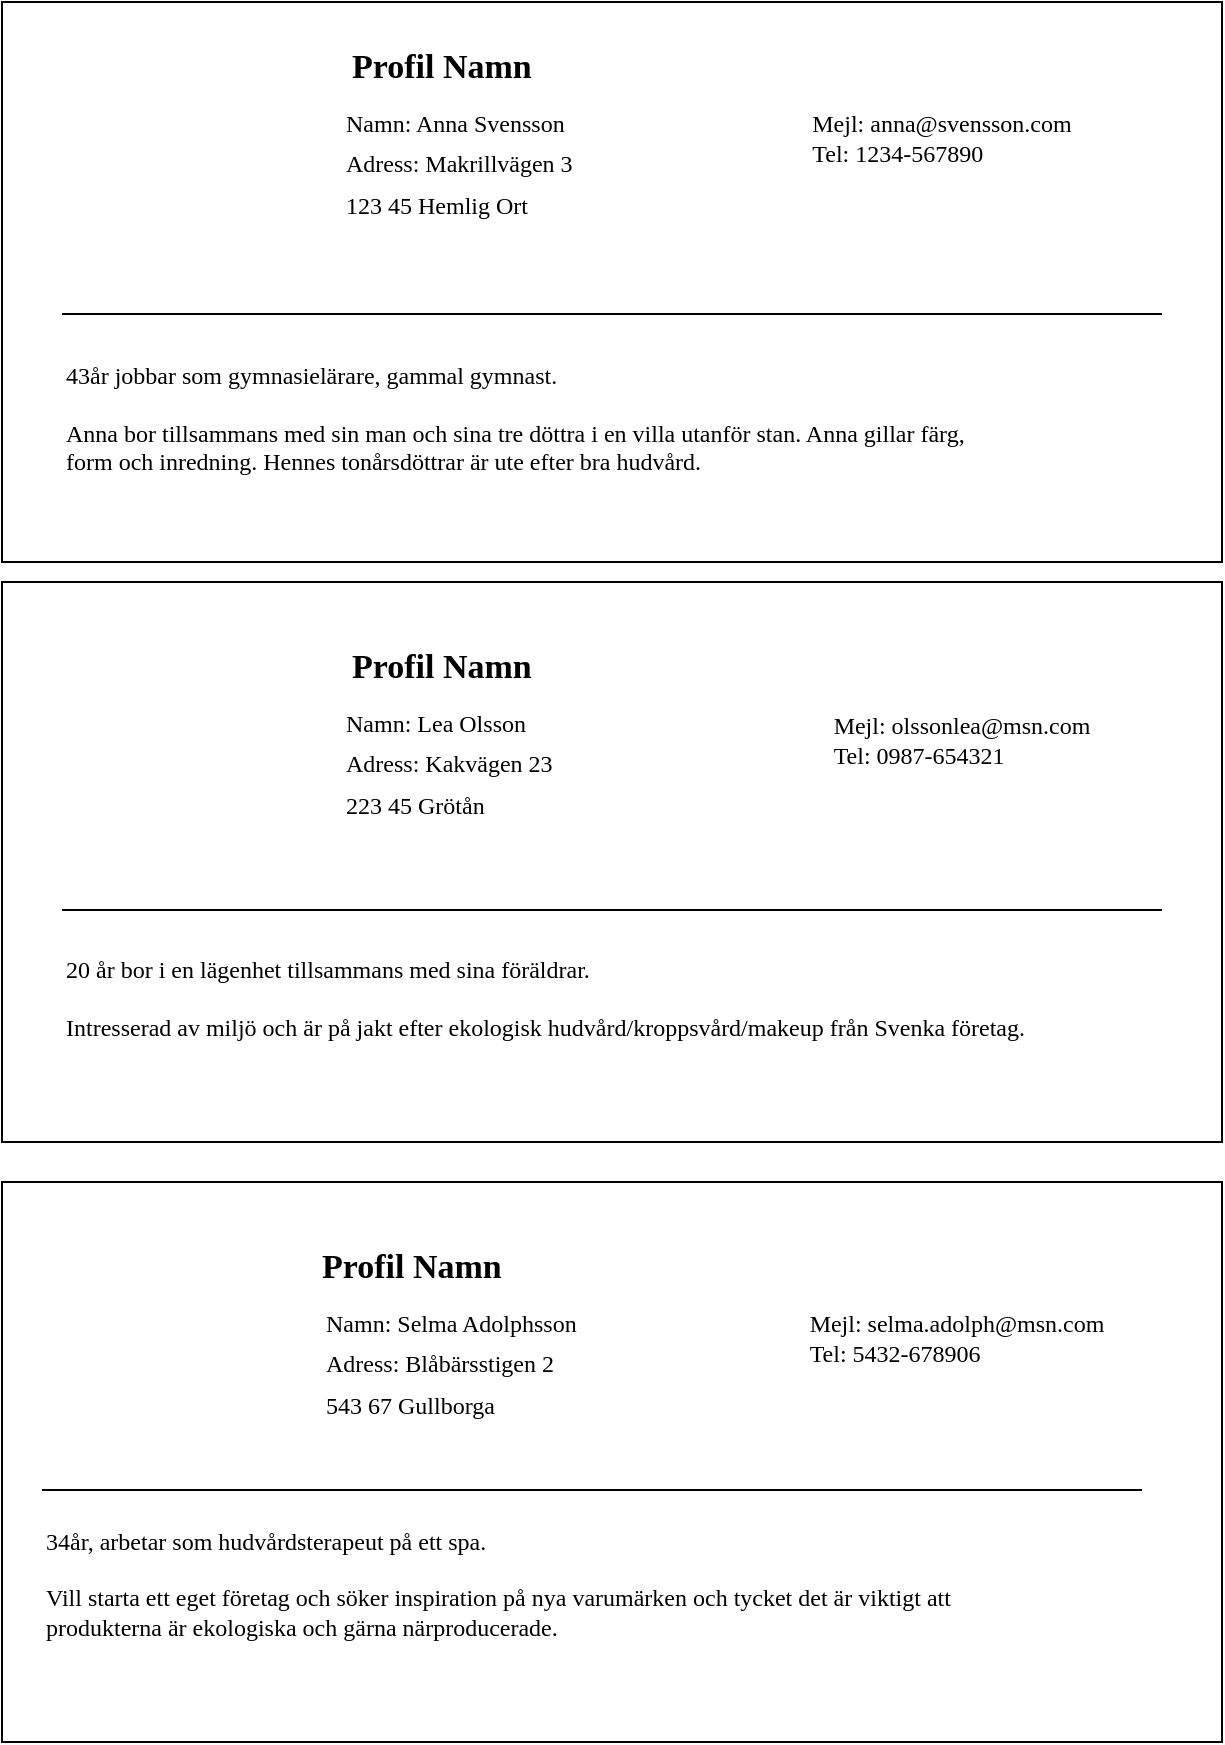 <mxfile version="16.0.0" type="github" pages="4"><diagram name="Page-1" id="03018318-947c-dd8e-b7a3-06fadd420f32"><mxGraphModel dx="1038" dy="547" grid="1" gridSize="10" guides="1" tooltips="1" connect="1" arrows="1" fold="1" page="1" pageScale="1" pageWidth="1100" pageHeight="850" background="none" math="0" shadow="0"><root><mxCell id="0"/><mxCell id="1" parent="0"/><mxCell id="IwN-Umg9ZPnEvcyL0eAv-1" value="" style="rounded=0;whiteSpace=wrap;html=1;fontFamily=Verdana;fontSize=12;" parent="1" vertex="1"><mxGeometry x="330" y="20" width="610" height="280" as="geometry"/></mxCell><mxCell id="IwN-Umg9ZPnEvcyL0eAv-3" value="" style="shape=image;verticalLabelPosition=bottom;labelBackgroundColor=#ffffff;verticalAlign=top;aspect=fixed;imageAspect=0;image=https://png.pngitem.com/pimgs/s/618-6183618_transparent-unknown-person-png-transparent-background-female-user.png;" parent="1" vertex="1"><mxGeometry x="360" y="40" width="119.57" height="120" as="geometry"/></mxCell><mxCell id="IwN-Umg9ZPnEvcyL0eAv-4" value="&lt;h1&gt;&lt;span style=&quot;font-size: 17px&quot;&gt;&lt;font face=&quot;Verdana&quot;&gt;Profil Namn&lt;/font&gt;&lt;/span&gt;&lt;/h1&gt;" style="text;html=1;strokeColor=none;fillColor=none;spacing=5;spacingTop=-20;whiteSpace=wrap;overflow=hidden;rounded=0;" parent="1" vertex="1"><mxGeometry x="500" y="30" width="130" height="40" as="geometry"/></mxCell><mxCell id="IwN-Umg9ZPnEvcyL0eAv-5" value="&lt;font style=&quot;font-size: 12px&quot;&gt;Namn: Anna Svensson&lt;br&gt;Adress: Makrillvägen 3&lt;br&gt;123 45 Hemlig Ort&lt;br&gt;&lt;/font&gt;" style="text;html=1;strokeColor=none;fillColor=none;align=left;verticalAlign=middle;whiteSpace=wrap;rounded=0;fontFamily=Verdana;fontSize=17;" parent="1" vertex="1"><mxGeometry x="500" y="70" width="140" height="60" as="geometry"/></mxCell><mxCell id="IwN-Umg9ZPnEvcyL0eAv-6" value="Mejl: anna@svensson.com&lt;br&gt;&lt;div style=&quot;text-align: left&quot;&gt;&lt;span&gt;Tel: 1234-567890&lt;/span&gt;&lt;/div&gt;" style="text;html=1;strokeColor=none;fillColor=none;align=center;verticalAlign=middle;whiteSpace=wrap;rounded=0;fontFamily=Verdana;fontSize=12;" parent="1" vertex="1"><mxGeometry x="710" y="60" width="180" height="55" as="geometry"/></mxCell><mxCell id="IwN-Umg9ZPnEvcyL0eAv-7" value="" style="line;strokeWidth=1;fillColor=none;align=left;verticalAlign=middle;spacingTop=-1;spacingLeft=3;spacingRight=3;rotatable=0;labelPosition=right;points=[];portConstraint=eastwest;fontFamily=Verdana;fontSize=12;" parent="1" vertex="1"><mxGeometry x="360" y="172" width="550" height="8" as="geometry"/></mxCell><mxCell id="IwN-Umg9ZPnEvcyL0eAv-8" value="43år jobbar som gymnasielärare, gammal gymnast.&lt;br&gt;&lt;br&gt;Anna bor tillsammans med sin man och sina tre döttra i en villa utanför stan. Anna gillar färg, form och inredning. Hennes tonårsdöttrar är ute efter bra hudvård." style="text;html=1;strokeColor=none;fillColor=none;align=left;verticalAlign=middle;whiteSpace=wrap;rounded=0;fontFamily=Verdana;fontSize=12;" parent="1" vertex="1"><mxGeometry x="360" y="155" width="455" height="145" as="geometry"/></mxCell><mxCell id="IwN-Umg9ZPnEvcyL0eAv-9" value="" style="rounded=0;whiteSpace=wrap;html=1;fontFamily=Verdana;fontSize=12;" parent="1" vertex="1"><mxGeometry x="330" y="310" width="610" height="280" as="geometry"/></mxCell><mxCell id="IwN-Umg9ZPnEvcyL0eAv-10" value="" style="rounded=0;whiteSpace=wrap;html=1;fontFamily=Verdana;fontSize=12;" parent="1" vertex="1"><mxGeometry x="330" y="610" width="610" height="280" as="geometry"/></mxCell><mxCell id="OPNBrW_YVReiDDU6AjMG-1" value="&lt;h1&gt;&lt;span style=&quot;font-size: 17px&quot;&gt;&lt;font face=&quot;Verdana&quot;&gt;Profil Namn&lt;/font&gt;&lt;/span&gt;&lt;/h1&gt;" style="text;html=1;strokeColor=none;fillColor=none;spacing=5;spacingTop=-20;whiteSpace=wrap;overflow=hidden;rounded=0;" parent="1" vertex="1"><mxGeometry x="500" y="330" width="130" height="40" as="geometry"/></mxCell><mxCell id="VmN-H_ReUnUUlrCzKhy3-1" value="&lt;font style=&quot;font-size: 12px&quot;&gt;Namn: Lea Olsson&lt;br&gt;Adress: Kakvägen 23&lt;br&gt;223 45 Grötån&lt;br&gt;&lt;/font&gt;" style="text;html=1;strokeColor=none;fillColor=none;align=left;verticalAlign=middle;whiteSpace=wrap;rounded=0;fontFamily=Verdana;fontSize=17;" parent="1" vertex="1"><mxGeometry x="500" y="370" width="230" height="60" as="geometry"/></mxCell><mxCell id="uPr6X8yawv8cFluOCvvz-1" value="Mejl: olssonlea@msn.com&lt;br&gt;&lt;div style=&quot;text-align: left&quot;&gt;&lt;span&gt;Tel: 0987-654321&lt;/span&gt;&lt;/div&gt;" style="text;html=1;strokeColor=none;fillColor=none;align=center;verticalAlign=middle;whiteSpace=wrap;rounded=0;fontFamily=Verdana;fontSize=12;" parent="1" vertex="1"><mxGeometry x="700" y="364" width="220" height="50" as="geometry"/></mxCell><mxCell id="1jofoCMo1MYulRDQvPIY-1" value="" style="line;strokeWidth=1;fillColor=none;align=left;verticalAlign=middle;spacingTop=-1;spacingLeft=3;spacingRight=3;rotatable=0;labelPosition=right;points=[];portConstraint=eastwest;fontFamily=Verdana;fontSize=12;" parent="1" vertex="1"><mxGeometry x="360" y="470" width="550" height="8" as="geometry"/></mxCell><mxCell id="bH7wPMbUD-QbAHGuNpnU-1" value="&lt;font face=&quot;verdana&quot;&gt;20 år bor i en lägenhet tillsammans med sina föräldrar.&lt;br&gt;&lt;/font&gt;&lt;br&gt;Intresserad av miljö och är på jakt efter ekologisk hudvård/kroppsvård/makeup från Svenka företag." style="text;whiteSpace=wrap;html=1;fontSize=12;fontFamily=Verdana;" parent="1" vertex="1"><mxGeometry x="359.57" y="490" width="550" height="90" as="geometry"/></mxCell><mxCell id="RCqcacW-VPKMnILQg0WN-1" value="" style="shape=image;verticalLabelPosition=bottom;labelBackgroundColor=#ffffff;verticalAlign=top;aspect=fixed;imageAspect=0;image=https://png.pngitem.com/pimgs/s/618-6183618_transparent-unknown-person-png-transparent-background-female-user.png;" parent="1" vertex="1"><mxGeometry x="350" y="630" width="119.57" height="120" as="geometry"/></mxCell><mxCell id="RCqcacW-VPKMnILQg0WN-2" value="&lt;h1&gt;&lt;span style=&quot;font-size: 17px&quot;&gt;&lt;font face=&quot;Verdana&quot;&gt;Profil Namn&lt;/font&gt;&lt;/span&gt;&lt;/h1&gt;" style="text;html=1;strokeColor=none;fillColor=none;spacing=5;spacingTop=-20;whiteSpace=wrap;overflow=hidden;rounded=0;" parent="1" vertex="1"><mxGeometry x="485" y="630" width="130" height="40" as="geometry"/></mxCell><mxCell id="JZL0K-qTqnSbKY7TRY4B-1" value="&lt;font style=&quot;font-size: 12px&quot;&gt;Namn: Selma Adolphsson&lt;br&gt;Adress: Blåbärsstigen 2&lt;br&gt;543 67 Gullborga&lt;br&gt;&lt;/font&gt;" style="text;html=1;strokeColor=none;fillColor=none;align=left;verticalAlign=middle;whiteSpace=wrap;rounded=0;fontFamily=Verdana;fontSize=17;" parent="1" vertex="1"><mxGeometry x="490" y="670" width="230" height="60" as="geometry"/></mxCell><mxCell id="W9mYr1VLeXLUXFNSjddh-1" value="Mejl: selma.adolph@msn.com&lt;br&gt;&lt;div style=&quot;text-align: left&quot;&gt;&lt;span&gt;Tel: 5432-678906&lt;/span&gt;&lt;/div&gt;" style="text;html=1;strokeColor=none;fillColor=none;align=center;verticalAlign=middle;whiteSpace=wrap;rounded=0;fontFamily=Verdana;fontSize=12;" parent="1" vertex="1"><mxGeometry x="707" y="663" width="200.61" height="50" as="geometry"/></mxCell><mxCell id="AOZTT-Q_WPpUFDjA9OdR-1" value="" style="line;strokeWidth=1;fillColor=none;align=left;verticalAlign=middle;spacingTop=-1;spacingLeft=3;spacingRight=3;rotatable=0;labelPosition=right;points=[];portConstraint=eastwest;fontFamily=Verdana;fontSize=12;" parent="1" vertex="1"><mxGeometry x="350" y="760" width="550" height="8" as="geometry"/></mxCell><mxCell id="1Yprhb1X5dUGCEnsP0rz-1" value="34år, arbetar som hudvårdsterapeut på ett spa.&lt;br&gt;&lt;br&gt;Vill starta ett eget företag och söker inspiration på nya varumärken och tycket det är viktigt att produkterna är ekologiska och gärna närproducerade.&lt;br&gt;&lt;br&gt;" style="text;html=1;strokeColor=none;fillColor=none;align=left;verticalAlign=middle;whiteSpace=wrap;rounded=0;fontFamily=Verdana;fontSize=12;" parent="1" vertex="1"><mxGeometry x="350" y="745" width="455" height="145" as="geometry"/></mxCell><mxCell id="Jhl1wEDu6zwJAq-Yuult-1" value="" style="shape=image;verticalLabelPosition=bottom;labelBackgroundColor=#ffffff;verticalAlign=top;aspect=fixed;imageAspect=0;image=https://png.pngitem.com/pimgs/s/618-6183618_transparent-unknown-person-png-transparent-background-female-user.png;" vertex="1" parent="1"><mxGeometry x="365.43" y="330" width="119.57" height="120" as="geometry"/></mxCell></root></mxGraphModel></diagram><diagram id="57Xr6eF9836YS_Y8wRAF" name="Page-2"><mxGraphModel dx="1038" dy="1647" grid="1" gridSize="10" guides="1" tooltips="1" connect="1" arrows="1" fold="1" page="1" pageScale="1" pageWidth="850" pageHeight="1100" math="0" shadow="0"><root><mxCell id="JxSOLr3KKDQSnmzqTvzM-0"/><mxCell id="JxSOLr3KKDQSnmzqTvzM-1" parent="JxSOLr3KKDQSnmzqTvzM-0"/><mxCell id="ILzpuY43FfBemN1ykXMw-0" value="" style="rounded=0;whiteSpace=wrap;html=1;fontFamily=Verdana;fontSize=12;" parent="JxSOLr3KKDQSnmzqTvzM-1" vertex="1"><mxGeometry x="60" y="40" width="760" height="150" as="geometry"/></mxCell><mxCell id="qkBg7uqd08dulQt-hEau-0" value="" style="ellipse;whiteSpace=wrap;html=1;aspect=fixed;fontFamily=Verdana;fontSize=12;" parent="JxSOLr3KKDQSnmzqTvzM-1" vertex="1"><mxGeometry x="383.75" y="60" width="112.5" height="112.5" as="geometry"/></mxCell><mxCell id="8da96DVZa-bd9AaVMqZW-0" value="Logga" style="text;html=1;strokeColor=none;fillColor=none;align=center;verticalAlign=middle;whiteSpace=wrap;rounded=0;fontFamily=Verdana;fontSize=12;" parent="JxSOLr3KKDQSnmzqTvzM-1" vertex="1"><mxGeometry x="410" y="100" width="60" height="30" as="geometry"/></mxCell><mxCell id="KlV2wHB8TkpCvMXBPWpz-0" value="Varukorg" style="text;html=1;strokeColor=none;fillColor=none;align=center;verticalAlign=middle;whiteSpace=wrap;rounded=0;fontFamily=Verdana;fontSize=12;" parent="JxSOLr3KKDQSnmzqTvzM-1" vertex="1"><mxGeometry x="580" y="440" width="60" height="30" as="geometry"/></mxCell><mxCell id="RG-eXQQf5GQ7qxqt2Wxa-0" value="" style="rounded=0;whiteSpace=wrap;html=1;fontFamily=Verdana;fontSize=12;" parent="JxSOLr3KKDQSnmzqTvzM-1" vertex="1"><mxGeometry x="60" y="190" width="760" height="60" as="geometry"/></mxCell><mxCell id="D637u7acwyYiaulfPW_l-0" value="" style="rounded=0;whiteSpace=wrap;html=1;fontFamily=Verdana;fontSize=12;" parent="JxSOLr3KKDQSnmzqTvzM-1" vertex="1"><mxGeometry x="60" y="250" width="760" height="680" as="geometry"/></mxCell><mxCell id="3bnwDVOiDo0gC7Emcxpl-9" value="" style="rounded=1;whiteSpace=wrap;html=1;fontFamily=Verdana;fontSize=10;" parent="JxSOLr3KKDQSnmzqTvzM-1" vertex="1"><mxGeometry x="560" y="205" width="130" height="30" as="geometry"/></mxCell><mxCell id="3bnwDVOiDo0gC7Emcxpl-10" value="" style="rounded=1;whiteSpace=wrap;html=1;fontFamily=Verdana;fontSize=10;" parent="JxSOLr3KKDQSnmzqTvzM-1" vertex="1"><mxGeometry x="710" y="205" width="90" height="30" as="geometry"/></mxCell><mxCell id="3bnwDVOiDo0gC7Emcxpl-11" value="" style="rounded=1;whiteSpace=wrap;html=1;fontFamily=Verdana;fontSize=10;" parent="JxSOLr3KKDQSnmzqTvzM-1" vertex="1"><mxGeometry x="80" y="205" width="90" height="30" as="geometry"/></mxCell><mxCell id="3bnwDVOiDo0gC7Emcxpl-12" value="" style="rounded=1;whiteSpace=wrap;html=1;fontFamily=Verdana;fontSize=10;" parent="JxSOLr3KKDQSnmzqTvzM-1" vertex="1"><mxGeometry x="180" y="205" width="90" height="30" as="geometry"/></mxCell><mxCell id="3bnwDVOiDo0gC7Emcxpl-13" value="" style="rounded=1;whiteSpace=wrap;html=1;fontFamily=Verdana;fontSize=10;" parent="JxSOLr3KKDQSnmzqTvzM-1" vertex="1"><mxGeometry x="280" y="205" width="90" height="30" as="geometry"/></mxCell><mxCell id="3bnwDVOiDo0gC7Emcxpl-14" value="" style="rounded=1;whiteSpace=wrap;html=1;fontFamily=Verdana;fontSize=10;" parent="JxSOLr3KKDQSnmzqTvzM-1" vertex="1"><mxGeometry x="383.75" y="205" width="90" height="30" as="geometry"/></mxCell><mxCell id="3bnwDVOiDo0gC7Emcxpl-15" value="Behandlingar" style="text;html=1;strokeColor=none;fillColor=none;align=center;verticalAlign=middle;whiteSpace=wrap;rounded=0;fontFamily=Verdana;fontSize=10;" parent="JxSOLr3KKDQSnmzqTvzM-1" vertex="1"><mxGeometry x="177.5" y="-22.5" width="100" height="485" as="geometry"/></mxCell><mxCell id="3bnwDVOiDo0gC7Emcxpl-16" value="Produkter" style="text;html=1;strokeColor=none;fillColor=none;align=center;verticalAlign=middle;whiteSpace=wrap;rounded=0;fontFamily=Verdana;fontSize=10;" parent="JxSOLr3KKDQSnmzqTvzM-1" vertex="1"><mxGeometry x="278.75" y="205" width="100" height="30" as="geometry"/></mxCell><mxCell id="3bnwDVOiDo0gC7Emcxpl-17" value="Varumärken" style="text;html=1;strokeColor=none;fillColor=none;align=center;verticalAlign=middle;whiteSpace=wrap;rounded=0;fontFamily=Verdana;fontSize=10;" parent="JxSOLr3KKDQSnmzqTvzM-1" vertex="1"><mxGeometry x="378.75" y="205" width="100" height="30" as="geometry"/></mxCell><mxCell id="3bnwDVOiDo0gC7Emcxpl-18" value="Nyheter" style="text;html=1;strokeColor=none;fillColor=none;align=center;verticalAlign=middle;whiteSpace=wrap;rounded=0;fontFamily=Verdana;fontSize=10;" parent="JxSOLr3KKDQSnmzqTvzM-1" vertex="1"><mxGeometry x="75" y="205" width="100" height="30" as="geometry"/></mxCell><mxCell id="3bnwDVOiDo0gC7Emcxpl-20" value="Sök" style="text;html=1;strokeColor=none;fillColor=none;align=center;verticalAlign=middle;whiteSpace=wrap;rounded=0;fontFamily=Verdana;fontSize=10;" parent="JxSOLr3KKDQSnmzqTvzM-1" vertex="1"><mxGeometry x="550" y="205" width="60" height="30" as="geometry"/></mxCell><mxCell id="3bnwDVOiDo0gC7Emcxpl-21" value="Varukorg" style="text;html=1;strokeColor=none;fillColor=none;align=center;verticalAlign=middle;whiteSpace=wrap;rounded=0;fontFamily=Verdana;fontSize=10;" parent="JxSOLr3KKDQSnmzqTvzM-1" vertex="1"><mxGeometry x="725" y="205" width="60" height="30" as="geometry"/></mxCell><mxCell id="3bnwDVOiDo0gC7Emcxpl-25" value="" style="line;strokeWidth=2;direction=south;html=1;fontFamily=Verdana;fontSize=10;" parent="JxSOLr3KKDQSnmzqTvzM-1" vertex="1"><mxGeometry x="220" y="170" width="10" height="40" as="geometry"/></mxCell><mxCell id="3bnwDVOiDo0gC7Emcxpl-26" value="" style="line;strokeWidth=2;direction=south;html=1;fontFamily=Verdana;fontSize=10;" parent="JxSOLr3KKDQSnmzqTvzM-1" vertex="1"><mxGeometry x="290" y="170" width="10" height="40" as="geometry"/></mxCell><mxCell id="3bnwDVOiDo0gC7Emcxpl-27" value="" style="verticalLabelPosition=bottom;verticalAlign=top;html=1;shape=mxgraph.basic.patternFillRect;fillStyle=diag;step=5;fillStrokeWidth=0.2;fillStrokeColor=#dddddd;fontFamily=Verdana;fontSize=10;fillColor=#eeeeee;strokeColor=#36393d;" parent="JxSOLr3KKDQSnmzqTvzM-1" vertex="1"><mxGeometry x="200" y="150" width="120" height="22.5" as="geometry"/></mxCell><mxCell id="3bnwDVOiDo0gC7Emcxpl-28" value="Drop-down meny" style="text;html=1;strokeColor=none;fillColor=none;align=center;verticalAlign=middle;whiteSpace=wrap;rounded=0;fontFamily=Verdana;fontSize=10;" parent="JxSOLr3KKDQSnmzqTvzM-1" vertex="1"><mxGeometry x="210" y="146.25" width="100" height="30" as="geometry"/></mxCell><mxCell id="3bnwDVOiDo0gC7Emcxpl-31" value="" style="verticalLabelPosition=bottom;verticalAlign=top;html=1;shape=mxgraph.basic.patternFillRect;fillStyle=diag;step=5;fillStrokeWidth=0.2;fillStrokeColor=#dddddd;fontFamily=Verdana;fontSize=10;fillColor=#eeeeee;strokeColor=#36393d;" parent="JxSOLr3KKDQSnmzqTvzM-1" vertex="1"><mxGeometry x="725" y="160" width="60" height="22.5" as="geometry"/></mxCell><mxCell id="3bnwDVOiDo0gC7Emcxpl-32" value="" style="line;strokeWidth=2;direction=south;html=1;fontFamily=Verdana;fontSize=10;" parent="JxSOLr3KKDQSnmzqTvzM-1" vertex="1"><mxGeometry x="750" y="177" width="10" height="32.5" as="geometry"/></mxCell><mxCell id="3bnwDVOiDo0gC7Emcxpl-33" value="Ny sida" style="text;html=1;strokeColor=none;fillColor=none;align=center;verticalAlign=middle;whiteSpace=wrap;rounded=0;fontFamily=Verdana;fontSize=10;" parent="JxSOLr3KKDQSnmzqTvzM-1" vertex="1"><mxGeometry x="725" y="156.25" width="60" height="30" as="geometry"/></mxCell><mxCell id="3bnwDVOiDo0gC7Emcxpl-34" value="" style="verticalLabelPosition=bottom;verticalAlign=top;html=1;shape=mxgraph.basic.patternFillRect;fillStyle=diag;step=5;fillStrokeWidth=0.2;fillStrokeColor=#dddddd;fontFamily=Verdana;fontSize=10;fillColor=#eeeeee;strokeColor=#36393d;" parent="JxSOLr3KKDQSnmzqTvzM-1" vertex="1"><mxGeometry x="398.75" y="160" width="60" height="22.5" as="geometry"/></mxCell><mxCell id="3bnwDVOiDo0gC7Emcxpl-35" value="" style="verticalLabelPosition=bottom;verticalAlign=top;html=1;shape=mxgraph.basic.patternFillRect;fillStyle=diag;step=5;fillStrokeWidth=0.2;fillStrokeColor=#dddddd;fontFamily=Verdana;fontSize=10;fillColor=#eeeeee;strokeColor=#36393d;" parent="JxSOLr3KKDQSnmzqTvzM-1" vertex="1"><mxGeometry x="95" y="160" width="60" height="22.5" as="geometry"/></mxCell><mxCell id="3bnwDVOiDo0gC7Emcxpl-36" value="Ny sida" style="text;html=1;strokeColor=none;fillColor=none;align=center;verticalAlign=middle;whiteSpace=wrap;rounded=0;fontFamily=Verdana;fontSize=10;" parent="JxSOLr3KKDQSnmzqTvzM-1" vertex="1"><mxGeometry x="398.75" y="156.25" width="60" height="30" as="geometry"/></mxCell><mxCell id="3bnwDVOiDo0gC7Emcxpl-37" value="Ny sida" style="text;html=1;strokeColor=none;fillColor=none;align=center;verticalAlign=middle;whiteSpace=wrap;rounded=0;fontFamily=Verdana;fontSize=10;" parent="JxSOLr3KKDQSnmzqTvzM-1" vertex="1"><mxGeometry x="95" y="156.25" width="60" height="30" as="geometry"/></mxCell><mxCell id="3bnwDVOiDo0gC7Emcxpl-38" value="" style="line;strokeWidth=2;direction=south;html=1;fontFamily=Verdana;fontSize=10;" parent="JxSOLr3KKDQSnmzqTvzM-1" vertex="1"><mxGeometry x="420" y="176.25" width="10" height="32.5" as="geometry"/></mxCell><mxCell id="3bnwDVOiDo0gC7Emcxpl-39" value="" style="line;strokeWidth=2;direction=south;html=1;fontFamily=Verdana;fontSize=10;" parent="JxSOLr3KKDQSnmzqTvzM-1" vertex="1"><mxGeometry x="95" y="177" width="10" height="32.5" as="geometry"/></mxCell><mxCell id="3bnwDVOiDo0gC7Emcxpl-40" value="" style="whiteSpace=wrap;html=1;aspect=fixed;fontFamily=Verdana;fontSize=10;" parent="JxSOLr3KKDQSnmzqTvzM-1" vertex="1"><mxGeometry x="170" y="300" width="110" height="110" as="geometry"/></mxCell><mxCell id="3bnwDVOiDo0gC7Emcxpl-41" value="" style="whiteSpace=wrap;html=1;aspect=fixed;fontFamily=Verdana;fontSize=10;" parent="JxSOLr3KKDQSnmzqTvzM-1" vertex="1"><mxGeometry x="310" y="300" width="110" height="110" as="geometry"/></mxCell><mxCell id="3bnwDVOiDo0gC7Emcxpl-42" value="" style="whiteSpace=wrap;html=1;aspect=fixed;fontFamily=Verdana;fontSize=10;" parent="JxSOLr3KKDQSnmzqTvzM-1" vertex="1"><mxGeometry x="450" y="300" width="110" height="110" as="geometry"/></mxCell><mxCell id="3bnwDVOiDo0gC7Emcxpl-43" value="" style="whiteSpace=wrap;html=1;aspect=fixed;fontFamily=Verdana;fontSize=10;" parent="JxSOLr3KKDQSnmzqTvzM-1" vertex="1"><mxGeometry x="590" y="300" width="110" height="110" as="geometry"/></mxCell><mxCell id="3bnwDVOiDo0gC7Emcxpl-44" value="" style="whiteSpace=wrap;html=1;aspect=fixed;fontFamily=Verdana;fontSize=10;" parent="JxSOLr3KKDQSnmzqTvzM-1" vertex="1"><mxGeometry x="165" y="495" width="110" height="110" as="geometry"/></mxCell><mxCell id="3bnwDVOiDo0gC7Emcxpl-45" value="" style="whiteSpace=wrap;html=1;aspect=fixed;fontFamily=Verdana;fontSize=10;" parent="JxSOLr3KKDQSnmzqTvzM-1" vertex="1"><mxGeometry x="315" y="495" width="110" height="110" as="geometry"/></mxCell><mxCell id="3bnwDVOiDo0gC7Emcxpl-46" value="" style="whiteSpace=wrap;html=1;aspect=fixed;fontFamily=Verdana;fontSize=10;" parent="JxSOLr3KKDQSnmzqTvzM-1" vertex="1"><mxGeometry x="450" y="495" width="110" height="110" as="geometry"/></mxCell><mxCell id="3bnwDVOiDo0gC7Emcxpl-47" value="" style="whiteSpace=wrap;html=1;aspect=fixed;fontFamily=Verdana;fontSize=10;" parent="JxSOLr3KKDQSnmzqTvzM-1" vertex="1"><mxGeometry x="595" y="495" width="110" height="110" as="geometry"/></mxCell><mxCell id="3bnwDVOiDo0gC7Emcxpl-48" value="Produkt/ bild" style="text;html=1;strokeColor=none;fillColor=none;align=center;verticalAlign=middle;whiteSpace=wrap;rounded=0;fontFamily=Verdana;fontSize=10;" parent="JxSOLr3KKDQSnmzqTvzM-1" vertex="1"><mxGeometry x="170" y="330" width="100" height="30" as="geometry"/></mxCell><mxCell id="3bnwDVOiDo0gC7Emcxpl-49" value="Produkt/ bild" style="text;html=1;strokeColor=none;fillColor=none;align=center;verticalAlign=middle;whiteSpace=wrap;rounded=0;fontFamily=Verdana;fontSize=10;" parent="JxSOLr3KKDQSnmzqTvzM-1" vertex="1"><mxGeometry x="320" y="330" width="100" height="30" as="geometry"/></mxCell><mxCell id="3bnwDVOiDo0gC7Emcxpl-50" value="Produkt/ bild" style="text;html=1;strokeColor=none;fillColor=none;align=center;verticalAlign=middle;whiteSpace=wrap;rounded=0;fontFamily=Verdana;fontSize=10;" parent="JxSOLr3KKDQSnmzqTvzM-1" vertex="1"><mxGeometry x="458.75" y="330" width="100" height="30" as="geometry"/></mxCell><mxCell id="3bnwDVOiDo0gC7Emcxpl-51" value="Produkt/ bild" style="text;html=1;strokeColor=none;fillColor=none;align=center;verticalAlign=middle;whiteSpace=wrap;rounded=0;fontFamily=Verdana;fontSize=10;" parent="JxSOLr3KKDQSnmzqTvzM-1" vertex="1"><mxGeometry x="595" y="330" width="100" height="30" as="geometry"/></mxCell><mxCell id="3bnwDVOiDo0gC7Emcxpl-52" value="Produkt/ bild" style="text;html=1;strokeColor=none;fillColor=none;align=center;verticalAlign=middle;whiteSpace=wrap;rounded=0;fontFamily=Verdana;fontSize=10;" parent="JxSOLr3KKDQSnmzqTvzM-1" vertex="1"><mxGeometry x="170" y="530" width="100" height="30" as="geometry"/></mxCell><mxCell id="3bnwDVOiDo0gC7Emcxpl-53" value="Produkt/ bild" style="text;html=1;strokeColor=none;fillColor=none;align=center;verticalAlign=middle;whiteSpace=wrap;rounded=0;fontFamily=Verdana;fontSize=10;" parent="JxSOLr3KKDQSnmzqTvzM-1" vertex="1"><mxGeometry x="325" y="535" width="100" height="30" as="geometry"/></mxCell><mxCell id="3bnwDVOiDo0gC7Emcxpl-54" value="Produkt/ bild" style="text;html=1;strokeColor=none;fillColor=none;align=center;verticalAlign=middle;whiteSpace=wrap;rounded=0;fontFamily=Verdana;fontSize=10;" parent="JxSOLr3KKDQSnmzqTvzM-1" vertex="1"><mxGeometry x="455" y="535" width="100" height="30" as="geometry"/></mxCell><mxCell id="3bnwDVOiDo0gC7Emcxpl-55" value="Produkt/ bild" style="text;html=1;strokeColor=none;fillColor=none;align=center;verticalAlign=middle;whiteSpace=wrap;rounded=0;fontFamily=Verdana;fontSize=10;" parent="JxSOLr3KKDQSnmzqTvzM-1" vertex="1"><mxGeometry x="600" y="535" width="100" height="30" as="geometry"/></mxCell><mxCell id="3bnwDVOiDo0gC7Emcxpl-56" value="" style="rounded=1;whiteSpace=wrap;html=1;fontFamily=Verdana;fontSize=10;" parent="JxSOLr3KKDQSnmzqTvzM-1" vertex="1"><mxGeometry x="242.5" y="640" width="35" height="20" as="geometry"/></mxCell><mxCell id="3bnwDVOiDo0gC7Emcxpl-57" value="" style="rounded=1;whiteSpace=wrap;html=1;fontFamily=Verdana;fontSize=10;" parent="JxSOLr3KKDQSnmzqTvzM-1" vertex="1"><mxGeometry x="390" y="640" width="35" height="20" as="geometry"/></mxCell><mxCell id="3bnwDVOiDo0gC7Emcxpl-58" value="" style="rounded=1;whiteSpace=wrap;html=1;fontFamily=Verdana;fontSize=10;" parent="JxSOLr3KKDQSnmzqTvzM-1" vertex="1"><mxGeometry x="525" y="640" width="35" height="20" as="geometry"/></mxCell><mxCell id="3bnwDVOiDo0gC7Emcxpl-59" value="" style="rounded=1;whiteSpace=wrap;html=1;fontFamily=Verdana;fontSize=10;" parent="JxSOLr3KKDQSnmzqTvzM-1" vertex="1"><mxGeometry x="670" y="650" width="35" height="20" as="geometry"/></mxCell><mxCell id="3bnwDVOiDo0gC7Emcxpl-60" value="" style="rounded=1;whiteSpace=wrap;html=1;fontFamily=Verdana;fontSize=10;" parent="JxSOLr3KKDQSnmzqTvzM-1" vertex="1"><mxGeometry x="243.75" y="440" width="35" height="20" as="geometry"/></mxCell><mxCell id="3bnwDVOiDo0gC7Emcxpl-61" value="" style="rounded=1;whiteSpace=wrap;html=1;fontFamily=Verdana;fontSize=10;" parent="JxSOLr3KKDQSnmzqTvzM-1" vertex="1"><mxGeometry x="385" y="445" width="35" height="20" as="geometry"/></mxCell><mxCell id="3bnwDVOiDo0gC7Emcxpl-62" value="" style="rounded=1;whiteSpace=wrap;html=1;fontFamily=Verdana;fontSize=10;" parent="JxSOLr3KKDQSnmzqTvzM-1" vertex="1"><mxGeometry x="525" y="440" width="35" height="20" as="geometry"/></mxCell><mxCell id="3bnwDVOiDo0gC7Emcxpl-63" value="" style="rounded=1;whiteSpace=wrap;html=1;fontFamily=Verdana;fontSize=10;" parent="JxSOLr3KKDQSnmzqTvzM-1" vertex="1"><mxGeometry x="665" y="440" width="35" height="20" as="geometry"/></mxCell><mxCell id="3bnwDVOiDo0gC7Emcxpl-64" value="Köp" style="text;html=1;strokeColor=none;fillColor=none;align=center;verticalAlign=middle;whiteSpace=wrap;rounded=0;fontFamily=Verdana;fontSize=10;" parent="JxSOLr3KKDQSnmzqTvzM-1" vertex="1"><mxGeometry x="210" y="635" width="100" height="30" as="geometry"/></mxCell><mxCell id="3bnwDVOiDo0gC7Emcxpl-65" value="Köp" style="text;html=1;strokeColor=none;fillColor=none;align=center;verticalAlign=middle;whiteSpace=wrap;rounded=0;fontFamily=Verdana;fontSize=10;" parent="JxSOLr3KKDQSnmzqTvzM-1" vertex="1"><mxGeometry x="357.5" y="635" width="100" height="30" as="geometry"/></mxCell><mxCell id="3bnwDVOiDo0gC7Emcxpl-66" value="Köp" style="text;html=1;strokeColor=none;fillColor=none;align=center;verticalAlign=middle;whiteSpace=wrap;rounded=0;fontFamily=Verdana;fontSize=10;" parent="JxSOLr3KKDQSnmzqTvzM-1" vertex="1"><mxGeometry x="492.5" y="635" width="100" height="30" as="geometry"/></mxCell><mxCell id="3bnwDVOiDo0gC7Emcxpl-67" value="Köp" style="text;html=1;strokeColor=none;fillColor=none;align=center;verticalAlign=middle;whiteSpace=wrap;rounded=0;fontFamily=Verdana;fontSize=10;" parent="JxSOLr3KKDQSnmzqTvzM-1" vertex="1"><mxGeometry x="637.5" y="645" width="100" height="30" as="geometry"/></mxCell><mxCell id="3bnwDVOiDo0gC7Emcxpl-68" value="Köp" style="text;html=1;strokeColor=none;fillColor=none;align=center;verticalAlign=middle;whiteSpace=wrap;rounded=0;fontFamily=Verdana;fontSize=10;" parent="JxSOLr3KKDQSnmzqTvzM-1" vertex="1"><mxGeometry x="211.25" y="435" width="100" height="30" as="geometry"/></mxCell><mxCell id="3bnwDVOiDo0gC7Emcxpl-69" value="Köp" style="text;html=1;strokeColor=none;fillColor=none;align=center;verticalAlign=middle;whiteSpace=wrap;rounded=0;fontFamily=Verdana;fontSize=10;" parent="JxSOLr3KKDQSnmzqTvzM-1" vertex="1"><mxGeometry x="355" y="440" width="100" height="30" as="geometry"/></mxCell><mxCell id="3bnwDVOiDo0gC7Emcxpl-70" value="Köp" style="text;html=1;strokeColor=none;fillColor=none;align=center;verticalAlign=middle;whiteSpace=wrap;rounded=0;fontFamily=Verdana;fontSize=10;" parent="JxSOLr3KKDQSnmzqTvzM-1" vertex="1"><mxGeometry x="492.5" y="435" width="100" height="30" as="geometry"/></mxCell><mxCell id="3bnwDVOiDo0gC7Emcxpl-71" value="Köp" style="text;html=1;strokeColor=none;fillColor=none;align=center;verticalAlign=middle;whiteSpace=wrap;rounded=0;fontFamily=Verdana;fontSize=10;" parent="JxSOLr3KKDQSnmzqTvzM-1" vertex="1"><mxGeometry x="632.5" y="435" width="100" height="30" as="geometry"/></mxCell><mxCell id="3bnwDVOiDo0gC7Emcxpl-72" value="Produkt namn" style="text;html=1;strokeColor=none;fillColor=none;align=center;verticalAlign=middle;whiteSpace=wrap;rounded=0;fontFamily=Verdana;fontSize=10;" parent="JxSOLr3KKDQSnmzqTvzM-1" vertex="1"><mxGeometry x="177.5" y="405" width="100" height="30" as="geometry"/></mxCell><mxCell id="3bnwDVOiDo0gC7Emcxpl-73" value="Produkt namn" style="text;html=1;strokeColor=none;fillColor=none;align=center;verticalAlign=middle;whiteSpace=wrap;rounded=0;fontFamily=Verdana;fontSize=10;" parent="JxSOLr3KKDQSnmzqTvzM-1" vertex="1"><mxGeometry x="320" y="405" width="100" height="30" as="geometry"/></mxCell><mxCell id="3bnwDVOiDo0gC7Emcxpl-74" value="Produkt namn" style="text;html=1;strokeColor=none;fillColor=none;align=center;verticalAlign=middle;whiteSpace=wrap;rounded=0;fontFamily=Verdana;fontSize=10;" parent="JxSOLr3KKDQSnmzqTvzM-1" vertex="1"><mxGeometry x="457.5" y="405" width="100" height="30" as="geometry"/></mxCell><mxCell id="3bnwDVOiDo0gC7Emcxpl-75" value="Produkt namn" style="text;html=1;strokeColor=none;fillColor=none;align=center;verticalAlign=middle;whiteSpace=wrap;rounded=0;fontFamily=Verdana;fontSize=10;" parent="JxSOLr3KKDQSnmzqTvzM-1" vertex="1"><mxGeometry x="600" y="405" width="100" height="30" as="geometry"/></mxCell><mxCell id="3bnwDVOiDo0gC7Emcxpl-76" value="Produkt namn" style="text;html=1;strokeColor=none;fillColor=none;align=center;verticalAlign=middle;whiteSpace=wrap;rounded=0;fontFamily=Verdana;fontSize=10;" parent="JxSOLr3KKDQSnmzqTvzM-1" vertex="1"><mxGeometry x="170" y="600" width="100" height="30" as="geometry"/></mxCell><mxCell id="3bnwDVOiDo0gC7Emcxpl-77" value="Produkt namn" style="text;html=1;strokeColor=none;fillColor=none;align=center;verticalAlign=middle;whiteSpace=wrap;rounded=0;fontFamily=Verdana;fontSize=10;" parent="JxSOLr3KKDQSnmzqTvzM-1" vertex="1"><mxGeometry x="330" y="600" width="100" height="30" as="geometry"/></mxCell><mxCell id="3bnwDVOiDo0gC7Emcxpl-78" value="Produkt namn" style="text;html=1;strokeColor=none;fillColor=none;align=center;verticalAlign=middle;whiteSpace=wrap;rounded=0;fontFamily=Verdana;fontSize=10;" parent="JxSOLr3KKDQSnmzqTvzM-1" vertex="1"><mxGeometry x="458.75" y="600" width="100" height="30" as="geometry"/></mxCell><mxCell id="3bnwDVOiDo0gC7Emcxpl-79" value="Produkt namn" style="text;html=1;strokeColor=none;fillColor=none;align=center;verticalAlign=middle;whiteSpace=wrap;rounded=0;fontFamily=Verdana;fontSize=10;" parent="JxSOLr3KKDQSnmzqTvzM-1" vertex="1"><mxGeometry x="605" y="600" width="100" height="30" as="geometry"/></mxCell><mxCell id="3bnwDVOiDo0gC7Emcxpl-81" value="" style="rounded=0;whiteSpace=wrap;html=1;fontFamily=Verdana;fontSize=10;" parent="JxSOLr3KKDQSnmzqTvzM-1" vertex="1"><mxGeometry x="60" y="780" width="760" height="150" as="geometry"/></mxCell><mxCell id="3bnwDVOiDo0gC7Emcxpl-82" value="Kontakt: 0000-000000&lt;br&gt;Mejl: kontakt@mejl.com&lt;span style=&quot;color: rgba(0 , 0 , 0 , 0) ; font-family: monospace ; font-size: 0px&quot;&gt;%3CmxGraphModel%3E%3Croot%3E%3CmxCell%20id%3D%220%22%2F%3E%3CmxCell%20id%3D%221%22%20parent%3D%220%22%2F%3E%3CmxCell%20id%3D%222%22%20value%3D%22Produkt%20namn%22%20style%3D%22text%3Bhtml%3D1%3BstrokeColor%3Dnone%3BfillColor%3Dnone%3Balign%3Dcenter%3BverticalAlign%3Dmiddle%3BwhiteSpace%3Dwrap%3Brounded%3D0%3BfontFamily%3DVerdana%3BfontSize%3D10%3B%22%20vertex%3D%221%22%20parent%3D%221%22%3E%3CmxGeometry%20x%3D%22177.5%22%20y%3D%22405%22%20width%3D%22100%22%20height%3D%2230%22%20as%3D%22geometry%22%2F%3E%3C%2FmxCell%3E%3C%2Froot%3E%3C%2FmxGraphModel%3E&lt;/span&gt;&lt;span style=&quot;color: rgba(0 , 0 , 0 , 0) ; font-family: monospace ; font-size: 0px&quot;&gt;%3CmxGraphModel%3E%3Croot%3E%3CmxCell%20id%3D%220%22%2F%3E%3CmxCell%20id%3D%221%22%20parent%3D%220%22%2F%3E%3CmxCell%20id%3D%222%22%20value%3D%22Produkt%20namn%22%20style%3D%22text%3Bhtml%3D1%3BstrokeColor%3Dnone%3BfillColor%3Dnone%3Balign%3Dcenter%3BverticalAlign%3Dmiddle%3BwhiteSpace%3Dwrap%3Brounded%3D0%3BfontFamily%3DVerdana%3BfontSize%3D10%3B%22%20vertex%3D%221%22%20parent%3D%221%22%3E%3CmxGeometry%20x%3D%22177.5%22%20y%3D%22405%22%20width%3D%22100%22%20height%3D%2230%22%20as%3D%22geometry%22%2F%3E%3C%2FmxCell%3E%3C%2Froot%3E%3C%2FmxGraphModel%3E&lt;/span&gt;" style="text;html=1;strokeColor=none;fillColor=none;align=center;verticalAlign=middle;whiteSpace=wrap;rounded=0;fontFamily=Verdana;fontSize=10;" parent="JxSOLr3KKDQSnmzqTvzM-1" vertex="1"><mxGeometry x="228.75" y="810" width="155" height="70" as="geometry"/></mxCell><mxCell id="3bnwDVOiDo0gC7Emcxpl-83" value="&lt;font face=&quot;Comic Sans MS&quot; size=&quot;1&quot;&gt;&lt;b style=&quot;font-size: 20px&quot;&gt;Följ oss:&lt;/b&gt;&lt;/font&gt;" style="text;html=1;strokeColor=none;fillColor=none;align=center;verticalAlign=middle;whiteSpace=wrap;rounded=0;fontFamily=Verdana;fontSize=10;" parent="JxSOLr3KKDQSnmzqTvzM-1" vertex="1"><mxGeometry x="477.5" y="800" width="155" height="70" as="geometry"/></mxCell><mxCell id="3bnwDVOiDo0gC7Emcxpl-84" value="" style="ellipse;whiteSpace=wrap;html=1;aspect=fixed;fontFamily=Comic Sans MS;fontSize=20;" parent="JxSOLr3KKDQSnmzqTvzM-1" vertex="1"><mxGeometry x="492.5" y="860" width="60" height="60" as="geometry"/></mxCell><mxCell id="3bnwDVOiDo0gC7Emcxpl-85" value="" style="ellipse;whiteSpace=wrap;html=1;aspect=fixed;fontFamily=Comic Sans MS;fontSize=20;" parent="JxSOLr3KKDQSnmzqTvzM-1" vertex="1"><mxGeometry x="555" y="860" width="60" height="60" as="geometry"/></mxCell><mxCell id="3bnwDVOiDo0gC7Emcxpl-87" value="Facebook" style="text;html=1;strokeColor=none;fillColor=none;align=center;verticalAlign=middle;whiteSpace=wrap;rounded=0;fontFamily=Verdana;fontSize=10;" parent="JxSOLr3KKDQSnmzqTvzM-1" vertex="1"><mxGeometry x="472.5" y="875" width="100" height="30" as="geometry"/></mxCell><mxCell id="3bnwDVOiDo0gC7Emcxpl-88" value="Instagram" style="text;html=1;strokeColor=none;fillColor=none;align=center;verticalAlign=middle;whiteSpace=wrap;rounded=0;fontFamily=Verdana;fontSize=10;" parent="JxSOLr3KKDQSnmzqTvzM-1" vertex="1"><mxGeometry x="535" y="875" width="100" height="30" as="geometry"/></mxCell></root></mxGraphModel></diagram><diagram id="15lDzydH-niEPTTGUPbJ" name="Page-3"><mxGraphModel dx="1038" dy="547" grid="1" gridSize="10" guides="1" tooltips="1" connect="1" arrows="1" fold="1" page="1" pageScale="1" pageWidth="850" pageHeight="1100" math="0" shadow="0"><root><mxCell id="UUulwgrHjgcmpbfx9-Sj-0"/><mxCell id="UUulwgrHjgcmpbfx9-Sj-1" parent="UUulwgrHjgcmpbfx9-Sj-0"/><mxCell id="bAEe75a5BgK7NUrVAK5E-0" value="" style="rounded=0;whiteSpace=wrap;html=1;fontFamily=Comic Sans MS;fontSize=20;" parent="UUulwgrHjgcmpbfx9-Sj-1" vertex="1"><mxGeometry x="40" y="40" width="390" height="460" as="geometry"/></mxCell><mxCell id="bAEe75a5BgK7NUrVAK5E-1" value="" style="rounded=0;whiteSpace=wrap;html=1;fontFamily=Comic Sans MS;fontSize=20;" parent="UUulwgrHjgcmpbfx9-Sj-1" vertex="1"><mxGeometry x="540" y="105" width="240" height="395" as="geometry"/></mxCell><mxCell id="bAEe75a5BgK7NUrVAK5E-2" value="" style="rounded=0;whiteSpace=wrap;html=1;fontFamily=Comic Sans MS;fontSize=20;" parent="UUulwgrHjgcmpbfx9-Sj-1" vertex="1"><mxGeometry x="540" y="105" width="240" height="45" as="geometry"/></mxCell><mxCell id="bAEe75a5BgK7NUrVAK5E-3" value="" style="ellipse;whiteSpace=wrap;html=1;aspect=fixed;fontFamily=Comic Sans MS;fontSize=20;" parent="UUulwgrHjgcmpbfx9-Sj-1" vertex="1"><mxGeometry x="642.5" y="110" width="35" height="35" as="geometry"/></mxCell><mxCell id="bAEe75a5BgK7NUrVAK5E-4" value="" style="rounded=0;whiteSpace=wrap;html=1;fontFamily=Comic Sans MS;fontSize=20;" parent="UUulwgrHjgcmpbfx9-Sj-1" vertex="1"><mxGeometry x="540" y="150" width="240" height="30" as="geometry"/></mxCell><mxCell id="SrOD3GMKUVu7mt4XO3N8-0" value="&lt;font face=&quot;Helvetica&quot;&gt;&lt;span style=&quot;font-size: 12px&quot;&gt;Drop down meny&lt;/span&gt;&lt;/font&gt;" style="text;html=1;strokeColor=none;fillColor=none;align=center;verticalAlign=middle;whiteSpace=wrap;rounded=0;fontFamily=Comic Sans MS;fontSize=20;" parent="UUulwgrHjgcmpbfx9-Sj-1" vertex="1"><mxGeometry x="558.75" y="145" width="202.5" height="30" as="geometry"/></mxCell><mxCell id="SrOD3GMKUVu7mt4XO3N8-1" value="" style="rounded=0;whiteSpace=wrap;html=1;fontFamily=Helvetica;fontSize=12;" parent="UUulwgrHjgcmpbfx9-Sj-1" vertex="1"><mxGeometry x="561.25" y="200" width="81.25" height="70" as="geometry"/></mxCell><mxCell id="SrOD3GMKUVu7mt4XO3N8-2" value="" style="rounded=0;whiteSpace=wrap;html=1;fontFamily=Helvetica;fontSize=12;" parent="UUulwgrHjgcmpbfx9-Sj-1" vertex="1"><mxGeometry x="670" y="200" width="81.25" height="70" as="geometry"/></mxCell><mxCell id="SrOD3GMKUVu7mt4XO3N8-3" value="" style="rounded=0;whiteSpace=wrap;html=1;fontFamily=Helvetica;fontSize=12;" parent="UUulwgrHjgcmpbfx9-Sj-1" vertex="1"><mxGeometry x="563.75" y="310" width="78.75" height="70" as="geometry"/></mxCell><mxCell id="SrOD3GMKUVu7mt4XO3N8-4" value="" style="rounded=0;whiteSpace=wrap;html=1;fontFamily=Helvetica;fontSize=12;" parent="UUulwgrHjgcmpbfx9-Sj-1" vertex="1"><mxGeometry x="670" y="310" width="81.25" height="70" as="geometry"/></mxCell><mxCell id="SrOD3GMKUVu7mt4XO3N8-6" value="" style="rounded=0;whiteSpace=wrap;html=1;fontFamily=Helvetica;fontSize=12;" parent="UUulwgrHjgcmpbfx9-Sj-1" vertex="1"><mxGeometry x="622.5" y="280" width="20" height="10" as="geometry"/></mxCell><mxCell id="SrOD3GMKUVu7mt4XO3N8-7" value="" style="rounded=0;whiteSpace=wrap;html=1;fontFamily=Helvetica;fontSize=12;" parent="UUulwgrHjgcmpbfx9-Sj-1" vertex="1"><mxGeometry x="731.25" y="280" width="20" height="10" as="geometry"/></mxCell><mxCell id="SrOD3GMKUVu7mt4XO3N8-8" value="" style="rounded=0;whiteSpace=wrap;html=1;fontFamily=Helvetica;fontSize=12;" parent="UUulwgrHjgcmpbfx9-Sj-1" vertex="1"><mxGeometry x="622.5" y="390" width="20" height="10" as="geometry"/></mxCell><mxCell id="SrOD3GMKUVu7mt4XO3N8-9" value="" style="rounded=0;whiteSpace=wrap;html=1;fontFamily=Helvetica;fontSize=12;" parent="UUulwgrHjgcmpbfx9-Sj-1" vertex="1"><mxGeometry x="731.25" y="390" width="20" height="10" as="geometry"/></mxCell><mxCell id="SrOD3GMKUVu7mt4XO3N8-11" value="Produkt" style="text;html=1;strokeColor=none;fillColor=none;align=center;verticalAlign=middle;whiteSpace=wrap;rounded=0;fontFamily=Helvetica;fontSize=12;" parent="UUulwgrHjgcmpbfx9-Sj-1" vertex="1"><mxGeometry x="571.88" y="220" width="60" height="30" as="geometry"/></mxCell><mxCell id="SrOD3GMKUVu7mt4XO3N8-12" value="Produkt" style="text;html=1;strokeColor=none;fillColor=none;align=center;verticalAlign=middle;whiteSpace=wrap;rounded=0;fontFamily=Helvetica;fontSize=12;" parent="UUulwgrHjgcmpbfx9-Sj-1" vertex="1"><mxGeometry x="680.63" y="220" width="60" height="30" as="geometry"/></mxCell><mxCell id="SrOD3GMKUVu7mt4XO3N8-13" value="Produkt" style="text;html=1;strokeColor=none;fillColor=none;align=center;verticalAlign=middle;whiteSpace=wrap;rounded=0;fontFamily=Helvetica;fontSize=12;" parent="UUulwgrHjgcmpbfx9-Sj-1" vertex="1"><mxGeometry x="573.12" y="330" width="60" height="30" as="geometry"/></mxCell><mxCell id="SrOD3GMKUVu7mt4XO3N8-15" value="Produkt" style="text;html=1;strokeColor=none;fillColor=none;align=center;verticalAlign=middle;whiteSpace=wrap;rounded=0;fontFamily=Helvetica;fontSize=12;" parent="UUulwgrHjgcmpbfx9-Sj-1" vertex="1"><mxGeometry x="680.63" y="330" width="60" height="30" as="geometry"/></mxCell><mxCell id="SrOD3GMKUVu7mt4XO3N8-17" value="" style="rounded=0;whiteSpace=wrap;html=1;fontFamily=Helvetica;fontSize=12;" parent="UUulwgrHjgcmpbfx9-Sj-1" vertex="1"><mxGeometry x="540" y="450" width="240" height="50" as="geometry"/></mxCell><mxCell id="SrOD3GMKUVu7mt4XO3N8-18" value="" style="ellipse;whiteSpace=wrap;html=1;aspect=fixed;fontFamily=Helvetica;fontSize=12;" parent="UUulwgrHjgcmpbfx9-Sj-1" vertex="1"><mxGeometry x="680.63" y="465" width="20" height="20" as="geometry"/></mxCell><mxCell id="SrOD3GMKUVu7mt4XO3N8-19" value="" style="ellipse;whiteSpace=wrap;html=1;aspect=fixed;fontFamily=Helvetica;fontSize=12;" parent="UUulwgrHjgcmpbfx9-Sj-1" vertex="1"><mxGeometry x="711.25" y="465" width="20" height="20" as="geometry"/></mxCell><mxCell id="SrOD3GMKUVu7mt4XO3N8-24" value="Kontakt" style="text;html=1;strokeColor=none;fillColor=none;align=center;verticalAlign=middle;whiteSpace=wrap;rounded=0;fontFamily=Helvetica;fontSize=12;" parent="UUulwgrHjgcmpbfx9-Sj-1" vertex="1"><mxGeometry x="582.5" y="460" width="60" height="30" as="geometry"/></mxCell><mxCell id="gmnnvLuSxM6xG1IcIDHb-0" value="" style="rounded=0;whiteSpace=wrap;html=1;" parent="UUulwgrHjgcmpbfx9-Sj-1" vertex="1"><mxGeometry x="40" y="40" width="390" height="70" as="geometry"/></mxCell><mxCell id="gmnnvLuSxM6xG1IcIDHb-1" value="" style="ellipse;whiteSpace=wrap;html=1;aspect=fixed;" parent="UUulwgrHjgcmpbfx9-Sj-1" vertex="1"><mxGeometry x="210" y="50" width="50" height="50" as="geometry"/></mxCell><mxCell id="gmnnvLuSxM6xG1IcIDHb-2" value="" style="rounded=0;whiteSpace=wrap;html=1;" parent="UUulwgrHjgcmpbfx9-Sj-1" vertex="1"><mxGeometry x="40" y="110" width="390" height="40" as="geometry"/></mxCell><mxCell id="gmnnvLuSxM6xG1IcIDHb-4" value="" style="rounded=1;whiteSpace=wrap;html=1;" parent="UUulwgrHjgcmpbfx9-Sj-1" vertex="1"><mxGeometry x="50" y="120" width="40" height="20" as="geometry"/></mxCell><mxCell id="gmnnvLuSxM6xG1IcIDHb-5" value="" style="rounded=1;whiteSpace=wrap;html=1;" parent="UUulwgrHjgcmpbfx9-Sj-1" vertex="1"><mxGeometry x="100" y="120" width="40" height="20" as="geometry"/></mxCell><mxCell id="gmnnvLuSxM6xG1IcIDHb-6" value="" style="rounded=1;whiteSpace=wrap;html=1;" parent="UUulwgrHjgcmpbfx9-Sj-1" vertex="1"><mxGeometry x="150" y="120" width="40" height="20" as="geometry"/></mxCell><mxCell id="gmnnvLuSxM6xG1IcIDHb-7" value="" style="rounded=1;whiteSpace=wrap;html=1;" parent="UUulwgrHjgcmpbfx9-Sj-1" vertex="1"><mxGeometry x="200" y="120" width="40" height="20" as="geometry"/></mxCell><mxCell id="gmnnvLuSxM6xG1IcIDHb-8" value="" style="rounded=1;whiteSpace=wrap;html=1;" parent="UUulwgrHjgcmpbfx9-Sj-1" vertex="1"><mxGeometry x="270" y="120" width="70" height="20" as="geometry"/></mxCell><mxCell id="gmnnvLuSxM6xG1IcIDHb-10" value="" style="rounded=1;whiteSpace=wrap;html=1;" parent="UUulwgrHjgcmpbfx9-Sj-1" vertex="1"><mxGeometry x="360" y="120" width="50" height="20" as="geometry"/></mxCell><mxCell id="gmnnvLuSxM6xG1IcIDHb-11" value="" style="whiteSpace=wrap;html=1;aspect=fixed;" parent="UUulwgrHjgcmpbfx9-Sj-1" vertex="1"><mxGeometry x="90" y="180" width="60" height="60" as="geometry"/></mxCell><mxCell id="gmnnvLuSxM6xG1IcIDHb-12" value="" style="whiteSpace=wrap;html=1;aspect=fixed;" parent="UUulwgrHjgcmpbfx9-Sj-1" vertex="1"><mxGeometry x="170" y="180" width="60" height="60" as="geometry"/></mxCell><mxCell id="gmnnvLuSxM6xG1IcIDHb-13" value="" style="whiteSpace=wrap;html=1;aspect=fixed;" parent="UUulwgrHjgcmpbfx9-Sj-1" vertex="1"><mxGeometry x="250" y="180" width="60" height="60" as="geometry"/></mxCell><mxCell id="gmnnvLuSxM6xG1IcIDHb-14" value="" style="whiteSpace=wrap;html=1;aspect=fixed;" parent="UUulwgrHjgcmpbfx9-Sj-1" vertex="1"><mxGeometry x="330" y="180" width="60" height="60" as="geometry"/></mxCell><mxCell id="gmnnvLuSxM6xG1IcIDHb-15" value="" style="whiteSpace=wrap;html=1;aspect=fixed;" parent="UUulwgrHjgcmpbfx9-Sj-1" vertex="1"><mxGeometry x="90" y="280" width="60" height="60" as="geometry"/></mxCell><mxCell id="gmnnvLuSxM6xG1IcIDHb-16" value="" style="whiteSpace=wrap;html=1;aspect=fixed;" parent="UUulwgrHjgcmpbfx9-Sj-1" vertex="1"><mxGeometry x="170" y="280" width="60" height="60" as="geometry"/></mxCell><mxCell id="gmnnvLuSxM6xG1IcIDHb-17" value="" style="whiteSpace=wrap;html=1;aspect=fixed;" parent="UUulwgrHjgcmpbfx9-Sj-1" vertex="1"><mxGeometry x="250" y="280" width="60" height="60" as="geometry"/></mxCell><mxCell id="gmnnvLuSxM6xG1IcIDHb-18" value="" style="whiteSpace=wrap;html=1;aspect=fixed;" parent="UUulwgrHjgcmpbfx9-Sj-1" vertex="1"><mxGeometry x="340" y="280" width="60" height="60" as="geometry"/></mxCell><mxCell id="gmnnvLuSxM6xG1IcIDHb-19" value="" style="rounded=0;whiteSpace=wrap;html=1;fontFamily=Helvetica;fontSize=12;" parent="UUulwgrHjgcmpbfx9-Sj-1" vertex="1"><mxGeometry x="370" y="250" width="20" height="10" as="geometry"/></mxCell><mxCell id="gmnnvLuSxM6xG1IcIDHb-20" value="" style="rounded=0;whiteSpace=wrap;html=1;fontFamily=Helvetica;fontSize=12;" parent="UUulwgrHjgcmpbfx9-Sj-1" vertex="1"><mxGeometry x="290" y="250" width="20" height="10" as="geometry"/></mxCell><mxCell id="gmnnvLuSxM6xG1IcIDHb-21" value="" style="rounded=0;whiteSpace=wrap;html=1;fontFamily=Helvetica;fontSize=12;" parent="UUulwgrHjgcmpbfx9-Sj-1" vertex="1"><mxGeometry x="210" y="250" width="20" height="10" as="geometry"/></mxCell><mxCell id="gmnnvLuSxM6xG1IcIDHb-23" value="" style="rounded=0;whiteSpace=wrap;html=1;fontFamily=Helvetica;fontSize=12;" parent="UUulwgrHjgcmpbfx9-Sj-1" vertex="1"><mxGeometry x="130" y="250" width="20" height="10" as="geometry"/></mxCell><mxCell id="gmnnvLuSxM6xG1IcIDHb-24" value="" style="rounded=0;whiteSpace=wrap;html=1;fontFamily=Helvetica;fontSize=12;" parent="UUulwgrHjgcmpbfx9-Sj-1" vertex="1"><mxGeometry x="380" y="350" width="20" height="10" as="geometry"/></mxCell><mxCell id="gmnnvLuSxM6xG1IcIDHb-25" value="" style="rounded=0;whiteSpace=wrap;html=1;fontFamily=Helvetica;fontSize=12;" parent="UUulwgrHjgcmpbfx9-Sj-1" vertex="1"><mxGeometry x="290" y="350" width="20" height="10" as="geometry"/></mxCell><mxCell id="gmnnvLuSxM6xG1IcIDHb-26" value="" style="rounded=0;whiteSpace=wrap;html=1;fontFamily=Helvetica;fontSize=12;" parent="UUulwgrHjgcmpbfx9-Sj-1" vertex="1"><mxGeometry x="210" y="350" width="20" height="10" as="geometry"/></mxCell><mxCell id="gmnnvLuSxM6xG1IcIDHb-27" value="" style="rounded=0;whiteSpace=wrap;html=1;fontFamily=Helvetica;fontSize=12;" parent="UUulwgrHjgcmpbfx9-Sj-1" vertex="1"><mxGeometry x="130" y="350" width="20" height="10" as="geometry"/></mxCell><mxCell id="gmnnvLuSxM6xG1IcIDHb-29" value="" style="rounded=0;whiteSpace=wrap;html=1;" parent="UUulwgrHjgcmpbfx9-Sj-1" vertex="1"><mxGeometry x="40" y="440" width="390" height="60" as="geometry"/></mxCell><mxCell id="gmnnvLuSxM6xG1IcIDHb-30" value="" style="ellipse;whiteSpace=wrap;html=1;aspect=fixed;fontFamily=Helvetica;fontSize=12;" parent="UUulwgrHjgcmpbfx9-Sj-1" vertex="1"><mxGeometry x="350" y="460" width="20" height="20" as="geometry"/></mxCell><mxCell id="gmnnvLuSxM6xG1IcIDHb-31" value="" style="ellipse;whiteSpace=wrap;html=1;aspect=fixed;fontFamily=Helvetica;fontSize=12;" parent="UUulwgrHjgcmpbfx9-Sj-1" vertex="1"><mxGeometry x="310" y="460" width="20" height="20" as="geometry"/></mxCell><mxCell id="gmnnvLuSxM6xG1IcIDHb-32" value="Kontakt" style="text;html=1;strokeColor=none;fillColor=none;align=center;verticalAlign=middle;whiteSpace=wrap;rounded=0;fontFamily=Helvetica;fontSize=12;" parent="UUulwgrHjgcmpbfx9-Sj-1" vertex="1"><mxGeometry x="150" y="455" width="60" height="30" as="geometry"/></mxCell></root></mxGraphModel></diagram><diagram id="osableH2ppFSnfWcOYWX" name="Page-4"><mxGraphModel dx="1038" dy="547" grid="1" gridSize="10" guides="1" tooltips="1" connect="1" arrows="1" fold="1" page="1" pageScale="1" pageWidth="850" pageHeight="1100" math="0" shadow="0"><root><mxCell id="HF9s3bbluqtRWXviNRi3-0"/><mxCell id="HF9s3bbluqtRWXviNRi3-1" parent="HF9s3bbluqtRWXviNRi3-0"/><mxCell id="HF9s3bbluqtRWXviNRi3-21" style="edgeStyle=orthogonalEdgeStyle;rounded=0;orthogonalLoop=1;jettySize=auto;html=1;exitX=0.5;exitY=1;exitDx=0;exitDy=0;fontFamily=Verdana;fontSize=12;" parent="HF9s3bbluqtRWXviNRi3-1" edge="1"><mxGeometry relative="1" as="geometry"><mxPoint x="600" y="370" as="sourcePoint"/><mxPoint x="600" y="370" as="targetPoint"/></mxGeometry></mxCell><mxCell id="yJE8QrMK5TDpQ9GW6D1V-0" value="" style="rounded=0;whiteSpace=wrap;html=1;fontFamily=Verdana;fontSize=12;fillColor=#BBEAA6;" parent="HF9s3bbluqtRWXviNRi3-1" vertex="1"><mxGeometry x="60" y="40" width="760" height="150" as="geometry"/></mxCell><mxCell id="8TCR44zFhCJfaJvvgfCQ-0" value="" style="rounded=0;whiteSpace=wrap;html=1;fontFamily=Verdana;fontSize=12;" parent="HF9s3bbluqtRWXviNRi3-1" vertex="1"><mxGeometry x="60" y="190" width="760" height="60" as="geometry"/></mxCell><mxCell id="EsBel2MBMBGa5oAI_pr1-0" value="" style="rounded=0;whiteSpace=wrap;html=1;fontFamily=Verdana;fontSize=12;" parent="HF9s3bbluqtRWXviNRi3-1" vertex="1"><mxGeometry x="60" y="250" width="760" height="680" as="geometry"/></mxCell><mxCell id="pSyZF_Oeo1B8XHo5ubpW-0" value="" style="ellipse;whiteSpace=wrap;html=1;aspect=fixed;fontFamily=Verdana;fontSize=12;" parent="HF9s3bbluqtRWXviNRi3-1" vertex="1"><mxGeometry x="383.75" y="60" width="112.5" height="112.5" as="geometry"/></mxCell><mxCell id="ApcYNSNcgs6dKJ2cs3JX-0" value="Logga" style="text;html=1;strokeColor=none;fillColor=none;align=center;verticalAlign=middle;whiteSpace=wrap;rounded=0;fontFamily=Verdana;fontSize=12;" parent="HF9s3bbluqtRWXviNRi3-1" vertex="1"><mxGeometry x="410" y="100" width="60" height="30" as="geometry"/></mxCell><mxCell id="FrB5jZV5G5BaELgktAvJ-0" value="" style="rounded=1;whiteSpace=wrap;html=1;fontFamily=Verdana;fontSize=10;" parent="HF9s3bbluqtRWXviNRi3-1" vertex="1"><mxGeometry x="80" y="205" width="90" height="30" as="geometry"/></mxCell><mxCell id="UswbImjXuxJB7aqBKOhW-0" value="" style="rounded=1;whiteSpace=wrap;html=1;fontFamily=Verdana;fontSize=10;" parent="HF9s3bbluqtRWXviNRi3-1" vertex="1"><mxGeometry x="190" y="205" width="90" height="30" as="geometry"/></mxCell><mxCell id="UswbImjXuxJB7aqBKOhW-1" value="" style="rounded=1;whiteSpace=wrap;html=1;fontFamily=Verdana;fontSize=10;" parent="HF9s3bbluqtRWXviNRi3-1" vertex="1"><mxGeometry x="293.75" y="205" width="90" height="30" as="geometry"/></mxCell><mxCell id="UswbImjXuxJB7aqBKOhW-2" value="" style="rounded=1;whiteSpace=wrap;html=1;fontFamily=Verdana;fontSize=10;" parent="HF9s3bbluqtRWXviNRi3-1" vertex="1"><mxGeometry x="400" y="205" width="90" height="30" as="geometry"/></mxCell><mxCell id="lwJjNzS7S090pV90rVTr-0" value="" style="rounded=1;whiteSpace=wrap;html=1;fontFamily=Verdana;fontSize=10;" parent="HF9s3bbluqtRWXviNRi3-1" vertex="1"><mxGeometry x="560" y="205" width="130" height="30" as="geometry"/></mxCell><mxCell id="KhEDRgROKs513fORiHb2-0" value="" style="rounded=1;whiteSpace=wrap;html=1;fontFamily=Verdana;fontSize=10;fillColor=#8DA778;" parent="HF9s3bbluqtRWXviNRi3-1" vertex="1"><mxGeometry x="710" y="205" width="90" height="25" as="geometry"/></mxCell><mxCell id="IYYwrIwDAbyTgf3VuMQR-0" value="Varukorg" style="text;html=1;strokeColor=none;fillColor=none;align=center;verticalAlign=middle;whiteSpace=wrap;rounded=0;fontFamily=Verdana;fontSize=10;" parent="HF9s3bbluqtRWXviNRi3-1" vertex="1"><mxGeometry x="725" y="202.5" width="60" height="30" as="geometry"/></mxCell><mxCell id="w5jKpzjwS6acWTcNzrrU-0" value="Sök" style="text;html=1;strokeColor=none;fillColor=none;align=center;verticalAlign=middle;whiteSpace=wrap;rounded=0;fontFamily=Verdana;fontSize=10;" parent="HF9s3bbluqtRWXviNRi3-1" vertex="1"><mxGeometry x="550" y="205" width="60" height="30" as="geometry"/></mxCell><mxCell id="uLJklPK_2Vxv--OGqOCm-0" value="Varumärken" style="text;html=1;strokeColor=none;fillColor=none;align=center;verticalAlign=middle;whiteSpace=wrap;rounded=0;fontFamily=Verdana;fontSize=10;" parent="HF9s3bbluqtRWXviNRi3-1" vertex="1"><mxGeometry x="395" y="205" width="100" height="30" as="geometry"/></mxCell><mxCell id="aw_bAiCcVvpQF8mINP47-0" value="Produkter" style="text;html=1;strokeColor=none;fillColor=none;align=center;verticalAlign=middle;whiteSpace=wrap;rounded=0;fontFamily=Verdana;fontSize=10;" parent="HF9s3bbluqtRWXviNRi3-1" vertex="1"><mxGeometry x="288.75" y="205" width="100" height="30" as="geometry"/></mxCell><mxCell id="cLyjCe6lE7lvf6cJrEg5-0" value="Behandlingar" style="text;html=1;strokeColor=none;fillColor=none;align=center;verticalAlign=middle;whiteSpace=wrap;rounded=0;fontFamily=Verdana;fontSize=10;" parent="HF9s3bbluqtRWXviNRi3-1" vertex="1"><mxGeometry x="185" y="205" width="100" height="30" as="geometry"/></mxCell><mxCell id="QPvi7z6FumeatvlUFVfO-0" value="Nyheter" style="text;html=1;strokeColor=none;fillColor=none;align=center;verticalAlign=middle;whiteSpace=wrap;rounded=0;fontFamily=Verdana;fontSize=10;" parent="HF9s3bbluqtRWXviNRi3-1" vertex="1"><mxGeometry x="75" y="205" width="100" height="30" as="geometry"/></mxCell><mxCell id="HEVCHEwQansPVLDZoH_z-0" value="" style="whiteSpace=wrap;html=1;aspect=fixed;fontFamily=Verdana;fontSize=10;" parent="HF9s3bbluqtRWXviNRi3-1" vertex="1"><mxGeometry x="170" y="300" width="110" height="110" as="geometry"/></mxCell><mxCell id="gRvOBJc-p6DZ3Qwa-MEX-0" value="" style="whiteSpace=wrap;html=1;aspect=fixed;fontFamily=Verdana;fontSize=10;" parent="HF9s3bbluqtRWXviNRi3-1" vertex="1"><mxGeometry x="310" y="300" width="110" height="110" as="geometry"/></mxCell><mxCell id="rVqJnFxtQrAMNvbPrR0E-0" value="" style="whiteSpace=wrap;html=1;aspect=fixed;fontFamily=Verdana;fontSize=10;" parent="HF9s3bbluqtRWXviNRi3-1" vertex="1"><mxGeometry x="450" y="300" width="110" height="110" as="geometry"/></mxCell><mxCell id="xXyvnlDv9lO3X7bquvjv-0" value="" style="whiteSpace=wrap;html=1;aspect=fixed;fontFamily=Verdana;fontSize=10;" parent="HF9s3bbluqtRWXviNRi3-1" vertex="1"><mxGeometry x="590" y="300" width="110" height="110" as="geometry"/></mxCell><mxCell id="satecIIWSPcW-v7dh-Bk-0" value="" style="rounded=1;whiteSpace=wrap;html=1;fontFamily=Verdana;fontSize=10;fillColor=#8DA778;" parent="HF9s3bbluqtRWXviNRi3-1" vertex="1"><mxGeometry x="243.75" y="440" width="35" height="20" as="geometry"/></mxCell><mxCell id="satecIIWSPcW-v7dh-Bk-1" value="" style="rounded=1;whiteSpace=wrap;html=1;fontFamily=Verdana;fontSize=10;fillColor=#8DA778;" parent="HF9s3bbluqtRWXviNRi3-1" vertex="1"><mxGeometry x="385" y="440" width="35" height="20" as="geometry"/></mxCell><mxCell id="satecIIWSPcW-v7dh-Bk-2" value="" style="rounded=1;whiteSpace=wrap;html=1;fontFamily=Verdana;fontSize=10;fillColor=#8DA778;" parent="HF9s3bbluqtRWXviNRi3-1" vertex="1"><mxGeometry x="525" y="440" width="35" height="20" as="geometry"/></mxCell><mxCell id="satecIIWSPcW-v7dh-Bk-3" value="" style="rounded=1;whiteSpace=wrap;html=1;fontFamily=Verdana;fontSize=10;fontColor=#FFFFFF;fillColor=#8DA778;" parent="HF9s3bbluqtRWXviNRi3-1" vertex="1"><mxGeometry x="665" y="440" width="35" height="20" as="geometry"/></mxCell><mxCell id="lDL62V2hi1x3dh7BPWi4-0" value="Köp" style="text;html=1;align=center;verticalAlign=middle;whiteSpace=wrap;rounded=0;fontFamily=Verdana;fontSize=10;fontColor=#FFFFFF;" parent="HF9s3bbluqtRWXviNRi3-1" vertex="1"><mxGeometry x="212.5" y="435" width="100" height="30" as="geometry"/></mxCell><mxCell id="lDL62V2hi1x3dh7BPWi4-1" value="Köp" style="text;html=1;strokeColor=none;fillColor=none;align=center;verticalAlign=middle;whiteSpace=wrap;rounded=0;fontFamily=Verdana;fontSize=10;fontColor=#FFFFFF;" parent="HF9s3bbluqtRWXviNRi3-1" vertex="1"><mxGeometry x="352.5" y="435" width="100" height="30" as="geometry"/></mxCell><mxCell id="lDL62V2hi1x3dh7BPWi4-2" value="Köp" style="text;html=1;strokeColor=none;fillColor=none;align=center;verticalAlign=middle;whiteSpace=wrap;rounded=0;fontFamily=Verdana;fontSize=10;fontColor=#FFFFFF;" parent="HF9s3bbluqtRWXviNRi3-1" vertex="1"><mxGeometry x="492.5" y="435" width="100" height="30" as="geometry"/></mxCell><mxCell id="lDL62V2hi1x3dh7BPWi4-3" value="Köp" style="text;html=1;strokeColor=none;fillColor=none;align=center;verticalAlign=middle;whiteSpace=wrap;rounded=0;fontFamily=Verdana;fontSize=10;fontColor=#FFFFFF;" parent="HF9s3bbluqtRWXviNRi3-1" vertex="1"><mxGeometry x="632.5" y="435" width="100" height="30" as="geometry"/></mxCell><mxCell id="lDL62V2hi1x3dh7BPWi4-4" value="" style="whiteSpace=wrap;html=1;aspect=fixed;fontFamily=Verdana;fontSize=10;" parent="HF9s3bbluqtRWXviNRi3-1" vertex="1"><mxGeometry x="170" y="510" width="110" height="110" as="geometry"/></mxCell><mxCell id="lDL62V2hi1x3dh7BPWi4-5" value="" style="whiteSpace=wrap;html=1;aspect=fixed;fontFamily=Verdana;fontSize=10;" parent="HF9s3bbluqtRWXviNRi3-1" vertex="1"><mxGeometry x="310" y="510" width="110" height="110" as="geometry"/></mxCell><mxCell id="lDL62V2hi1x3dh7BPWi4-6" value="" style="whiteSpace=wrap;html=1;aspect=fixed;fontFamily=Verdana;fontSize=10;" parent="HF9s3bbluqtRWXviNRi3-1" vertex="1"><mxGeometry x="450" y="510" width="110" height="110" as="geometry"/></mxCell><mxCell id="lDL62V2hi1x3dh7BPWi4-7" value="" style="whiteSpace=wrap;html=1;aspect=fixed;fontFamily=Verdana;fontSize=10;" parent="HF9s3bbluqtRWXviNRi3-1" vertex="1"><mxGeometry x="590" y="510" width="110" height="110" as="geometry"/></mxCell><mxCell id="lDL62V2hi1x3dh7BPWi4-8" value="" style="rounded=1;whiteSpace=wrap;html=1;fontFamily=Verdana;fontSize=10;fillColor=#8DA778;" parent="HF9s3bbluqtRWXviNRi3-1" vertex="1"><mxGeometry x="245" y="650" width="35" height="20" as="geometry"/></mxCell><mxCell id="lDL62V2hi1x3dh7BPWi4-9" value="" style="rounded=1;whiteSpace=wrap;html=1;fontFamily=Verdana;fontSize=10;fillColor=#8DA778;" parent="HF9s3bbluqtRWXviNRi3-1" vertex="1"><mxGeometry x="385" y="650" width="35" height="20" as="geometry"/></mxCell><mxCell id="lDL62V2hi1x3dh7BPWi4-10" value="" style="rounded=1;whiteSpace=wrap;html=1;fontFamily=Verdana;fontSize=10;fontColor=#8DA778;fillColor=#8DA778;" parent="HF9s3bbluqtRWXviNRi3-1" vertex="1"><mxGeometry x="525" y="650" width="35" height="20" as="geometry"/></mxCell><mxCell id="lDL62V2hi1x3dh7BPWi4-11" value="" style="rounded=1;whiteSpace=wrap;html=1;fontFamily=Verdana;fontSize=10;fillColor=#8DA778;" parent="HF9s3bbluqtRWXviNRi3-1" vertex="1"><mxGeometry x="665" y="650" width="35" height="20" as="geometry"/></mxCell><mxCell id="lDL62V2hi1x3dh7BPWi4-12" value="Köp" style="text;html=1;strokeColor=none;fillColor=none;align=center;verticalAlign=middle;whiteSpace=wrap;rounded=0;fontFamily=Verdana;fontSize=10;fontColor=#FFFFFF;" parent="HF9s3bbluqtRWXviNRi3-1" vertex="1"><mxGeometry x="212.5" y="645" width="100" height="30" as="geometry"/></mxCell><mxCell id="lDL62V2hi1x3dh7BPWi4-13" value="Köp" style="text;html=1;strokeColor=none;fillColor=none;align=center;verticalAlign=middle;whiteSpace=wrap;rounded=0;fontFamily=Verdana;fontSize=10;fontColor=#FFFFFF;" parent="HF9s3bbluqtRWXviNRi3-1" vertex="1"><mxGeometry x="355" y="645" width="100" height="30" as="geometry"/></mxCell><mxCell id="lDL62V2hi1x3dh7BPWi4-14" value="Köp" style="text;html=1;strokeColor=none;fillColor=none;align=center;verticalAlign=middle;whiteSpace=wrap;rounded=0;fontFamily=Verdana;fontSize=10;fontColor=#FFFFFF;" parent="HF9s3bbluqtRWXviNRi3-1" vertex="1"><mxGeometry x="492.5" y="645" width="100" height="30" as="geometry"/></mxCell><mxCell id="lDL62V2hi1x3dh7BPWi4-15" value="Köp" style="text;html=1;strokeColor=none;fillColor=none;align=center;verticalAlign=middle;whiteSpace=wrap;rounded=0;fontFamily=Verdana;fontSize=10;fontColor=#FFFFFF;" parent="HF9s3bbluqtRWXviNRi3-1" vertex="1"><mxGeometry x="632.5" y="645" width="100" height="30" as="geometry"/></mxCell><mxCell id="ebUeXjORCAf4wkR5Y3n3-0" value="Produkt namn" style="text;html=1;strokeColor=none;fillColor=none;align=center;verticalAlign=middle;whiteSpace=wrap;rounded=0;fontFamily=Verdana;fontSize=10;" parent="HF9s3bbluqtRWXviNRi3-1" vertex="1"><mxGeometry x="177.5" y="405" width="100" height="30" as="geometry"/></mxCell><mxCell id="ebUeXjORCAf4wkR5Y3n3-1" value="Produkt namn" style="text;html=1;strokeColor=none;fillColor=none;align=center;verticalAlign=middle;whiteSpace=wrap;rounded=0;fontFamily=Verdana;fontSize=10;" parent="HF9s3bbluqtRWXviNRi3-1" vertex="1"><mxGeometry x="315" y="405" width="100" height="30" as="geometry"/></mxCell><mxCell id="ebUeXjORCAf4wkR5Y3n3-2" value="Produkt namn" style="text;html=1;strokeColor=none;fillColor=none;align=center;verticalAlign=middle;whiteSpace=wrap;rounded=0;fontFamily=Verdana;fontSize=10;" parent="HF9s3bbluqtRWXviNRi3-1" vertex="1"><mxGeometry x="455" y="405" width="100" height="30" as="geometry"/></mxCell><mxCell id="ebUeXjORCAf4wkR5Y3n3-3" value="Produkt namn" style="text;html=1;strokeColor=none;fillColor=none;align=center;verticalAlign=middle;whiteSpace=wrap;rounded=0;fontFamily=Verdana;fontSize=10;" parent="HF9s3bbluqtRWXviNRi3-1" vertex="1"><mxGeometry x="595" y="405" width="100" height="30" as="geometry"/></mxCell><mxCell id="ebUeXjORCAf4wkR5Y3n3-4" value="Produkt namn" style="text;html=1;strokeColor=none;fillColor=none;align=center;verticalAlign=middle;whiteSpace=wrap;rounded=0;fontFamily=Verdana;fontSize=10;" parent="HF9s3bbluqtRWXviNRi3-1" vertex="1"><mxGeometry x="178.75" y="615" width="100" height="30" as="geometry"/></mxCell><mxCell id="ebUeXjORCAf4wkR5Y3n3-5" value="Produkt namn" style="text;html=1;strokeColor=none;fillColor=none;align=center;verticalAlign=middle;whiteSpace=wrap;rounded=0;fontFamily=Verdana;fontSize=10;" parent="HF9s3bbluqtRWXviNRi3-1" vertex="1"><mxGeometry x="315" y="615" width="100" height="30" as="geometry"/></mxCell><mxCell id="ebUeXjORCAf4wkR5Y3n3-6" value="Produkt namn" style="text;html=1;strokeColor=none;fillColor=none;align=center;verticalAlign=middle;whiteSpace=wrap;rounded=0;fontFamily=Verdana;fontSize=10;" parent="HF9s3bbluqtRWXviNRi3-1" vertex="1"><mxGeometry x="460" y="615" width="100" height="30" as="geometry"/></mxCell><mxCell id="ebUeXjORCAf4wkR5Y3n3-7" value="Produkt namn" style="text;html=1;strokeColor=none;fillColor=none;align=center;verticalAlign=middle;whiteSpace=wrap;rounded=0;fontFamily=Verdana;fontSize=10;" parent="HF9s3bbluqtRWXviNRi3-1" vertex="1"><mxGeometry x="600" y="615" width="100" height="30" as="geometry"/></mxCell><mxCell id="GjwxeiDqO6dmT54woIJH-0" value="" style="rounded=0;whiteSpace=wrap;html=1;fontFamily=Verdana;fontSize=10;fillColor=#BBEAA6;" parent="HF9s3bbluqtRWXviNRi3-1" vertex="1"><mxGeometry x="60" y="780" width="760" height="150" as="geometry"/></mxCell><mxCell id="A2yevsBZpGPqSOaZLUUI-0" value="Kontakt: 0000-000000&lt;br&gt;Mejl: kontakt@mejl.com&lt;span style=&quot;color: rgba(0 , 0 , 0 , 0) ; font-family: monospace ; font-size: 0px&quot;&gt;%3CmxGraphModel%3E%3Croot%3E%3CmxCell%20id%3D%220%22%2F%3E%3CmxCell%20id%3D%221%22%20parent%3D%220%22%2F%3E%3CmxCell%20id%3D%222%22%20value%3D%22Produkt%20namn%22%20style%3D%22text%3Bhtml%3D1%3BstrokeColor%3Dnone%3BfillColor%3Dnone%3Balign%3Dcenter%3BverticalAlign%3Dmiddle%3BwhiteSpace%3Dwrap%3Brounded%3D0%3BfontFamily%3DVerdana%3BfontSize%3D10%3B%22%20vertex%3D%221%22%20parent%3D%221%22%3E%3CmxGeometry%20x%3D%22177.5%22%20y%3D%22405%22%20width%3D%22100%22%20height%3D%2230%22%20as%3D%22geometry%22%2F%3E%3C%2FmxCell%3E%3C%2Froot%3E%3C%2FmxGraphModel%3E&lt;/span&gt;&lt;span style=&quot;color: rgba(0 , 0 , 0 , 0) ; font-family: monospace ; font-size: 0px&quot;&gt;%3CmxGraphModel%3E%3Croot%3E%3CmxCell%20id%3D%220%22%2F%3E%3CmxCell%20id%3D%221%22%20parent%3D%220%22%2F%3E%3CmxCell%20id%3D%222%22%20value%3D%22Produkt%20namn%22%20style%3D%22text%3Bhtml%3D1%3BstrokeColor%3Dnone%3BfillColor%3Dnone%3Balign%3Dcenter%3BverticalAlign%3Dmiddle%3BwhiteSpace%3Dwrap%3Brounded%3D0%3BfontFamily%3DVerdana%3BfontSize%3D10%3B%22%20vertex%3D%221%22%20parent%3D%221%22%3E%3CmxGeometry%20x%3D%22177.5%22%20y%3D%22405%22%20width%3D%22100%22%20height%3D%2230%22%20as%3D%22geometry%22%2F%3E%3C%2FmxCell%3E%3C%2Froot%3E%3C%2FmxGraphModel%3E&lt;/span&gt;" style="text;html=1;strokeColor=none;fillColor=none;align=center;verticalAlign=middle;whiteSpace=wrap;rounded=0;fontFamily=Verdana;fontSize=10;" parent="HF9s3bbluqtRWXviNRi3-1" vertex="1"><mxGeometry x="228.75" y="810" width="155" height="70" as="geometry"/></mxCell><mxCell id="gHHICrPzHA8sk9JaCKMi-0" value="&lt;b style=&quot;color: rgb(0, 0, 0); font-family: &amp;quot;comic sans ms&amp;quot;; font-style: normal; letter-spacing: normal; text-align: center; text-indent: 0px; text-transform: none; word-spacing: 0px; background-color: rgb(248, 249, 250); font-size: 20px;&quot;&gt;Följ oss:&lt;/b&gt;" style="text;whiteSpace=wrap;html=1;" parent="HF9s3bbluqtRWXviNRi3-1" vertex="1"><mxGeometry x="555" y="810" width="110" height="30" as="geometry"/></mxCell><mxCell id="6P8b2I5gMPro4-9FL-X4-0" value="" style="ellipse;whiteSpace=wrap;html=1;aspect=fixed;fontFamily=Comic Sans MS;fontSize=20;" parent="HF9s3bbluqtRWXviNRi3-1" vertex="1"><mxGeometry x="525" y="850" width="60" height="60" as="geometry"/></mxCell><mxCell id="6P8b2I5gMPro4-9FL-X4-1" value="" style="ellipse;whiteSpace=wrap;html=1;aspect=fixed;fontFamily=Comic Sans MS;fontSize=20;" parent="HF9s3bbluqtRWXviNRi3-1" vertex="1"><mxGeometry x="600" y="850" width="60" height="60" as="geometry"/></mxCell><mxCell id="0M_W5XXCGTCzCLG2tbYD-0" value="Facebook" style="text;html=1;strokeColor=none;fillColor=none;align=center;verticalAlign=middle;whiteSpace=wrap;rounded=0;fontFamily=Verdana;fontSize=10;" parent="HF9s3bbluqtRWXviNRi3-1" vertex="1"><mxGeometry x="505" y="865" width="100" height="30" as="geometry"/></mxCell><mxCell id="vhZfdxXycbC63IKOAn-k-0" value="Instagram" style="text;html=1;strokeColor=none;fillColor=none;align=center;verticalAlign=middle;whiteSpace=wrap;rounded=0;fontFamily=Verdana;fontSize=10;" parent="HF9s3bbluqtRWXviNRi3-1" vertex="1"><mxGeometry x="580" y="865" width="100" height="30" as="geometry"/></mxCell><mxCell id="vhZfdxXycbC63IKOAn-k-1" value="" style="rounded=0;whiteSpace=wrap;html=1;fillColor=#9EA686;" parent="HF9s3bbluqtRWXviNRi3-1" vertex="1"><mxGeometry x="60" y="250" width="760" height="30" as="geometry"/></mxCell><mxCell id="vhZfdxXycbC63IKOAn-k-2" value="&lt;b&gt;Fri frakt vid köp över 499:-&lt;/b&gt;" style="text;html=1;strokeColor=none;fillColor=none;align=center;verticalAlign=middle;whiteSpace=wrap;rounded=0;fontColor=#FFFFFF;" parent="HF9s3bbluqtRWXviNRi3-1" vertex="1"><mxGeometry x="345" y="250" width="210" height="30" as="geometry"/></mxCell></root></mxGraphModel></diagram></mxfile>
